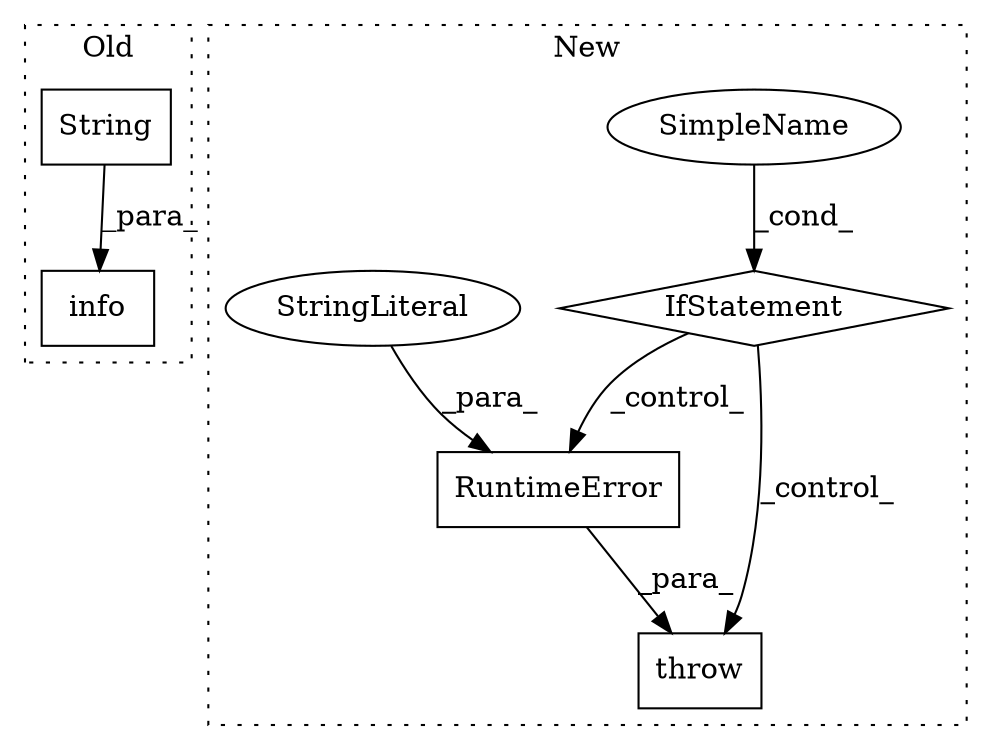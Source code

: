 digraph G {
subgraph cluster0 {
1 [label="info" a="32" s="1738,1813" l="5,1" shape="box"];
5 [label="String" a="32" s="1801,1812" l="7,1" shape="box"];
label = "Old";
style="dotted";
}
subgraph cluster1 {
2 [label="RuntimeError" a="32" s="1576,1644" l="13,1" shape="box"];
3 [label="throw" a="53" s="1570" l="6" shape="box"];
4 [label="SimpleName" a="42" s="" l="" shape="ellipse"];
6 [label="IfStatement" a="25" s="1509,1554" l="14,2" shape="diamond"];
7 [label="StringLiteral" a="45" s="1589" l="55" shape="ellipse"];
label = "New";
style="dotted";
}
2 -> 3 [label="_para_"];
4 -> 6 [label="_cond_"];
5 -> 1 [label="_para_"];
6 -> 2 [label="_control_"];
6 -> 3 [label="_control_"];
7 -> 2 [label="_para_"];
}